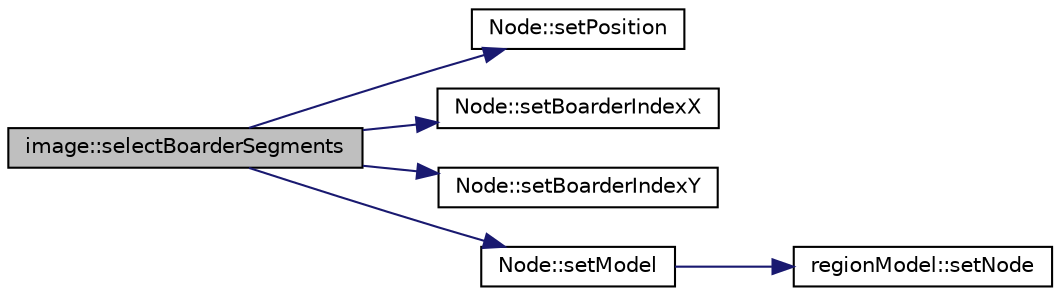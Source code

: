 digraph "image::selectBoarderSegments"
{
  edge [fontname="Helvetica",fontsize="10",labelfontname="Helvetica",labelfontsize="10"];
  node [fontname="Helvetica",fontsize="10",shape=record];
  rankdir="LR";
  Node1 [label="image::selectBoarderSegments",height=0.2,width=0.4,color="black", fillcolor="grey75", style="filled", fontcolor="black"];
  Node1 -> Node2 [color="midnightblue",fontsize="10",style="solid",fontname="Helvetica"];
  Node2 [label="Node::setPosition",height=0.2,width=0.4,color="black", fillcolor="white", style="filled",URL="$class_node.html#a2bfcbd3b82b596744f81432f1824d522"];
  Node1 -> Node3 [color="midnightblue",fontsize="10",style="solid",fontname="Helvetica"];
  Node3 [label="Node::setBoarderIndexX",height=0.2,width=0.4,color="black", fillcolor="white", style="filled",URL="$class_node.html#a9305e6376add78eafd94f198df0ee745"];
  Node1 -> Node4 [color="midnightblue",fontsize="10",style="solid",fontname="Helvetica"];
  Node4 [label="Node::setBoarderIndexY",height=0.2,width=0.4,color="black", fillcolor="white", style="filled",URL="$class_node.html#aa969843e599c724456cc743b8b7f0f3b"];
  Node1 -> Node5 [color="midnightblue",fontsize="10",style="solid",fontname="Helvetica"];
  Node5 [label="Node::setModel",height=0.2,width=0.4,color="black", fillcolor="white", style="filled",URL="$class_node.html#a8a60e0e373f3acf5a26036a0b40312a1"];
  Node5 -> Node6 [color="midnightblue",fontsize="10",style="solid",fontname="Helvetica"];
  Node6 [label="regionModel::setNode",height=0.2,width=0.4,color="black", fillcolor="white", style="filled",URL="$classregion_model.html#aebdb837024f0eb627bb15742a19b9974"];
}
